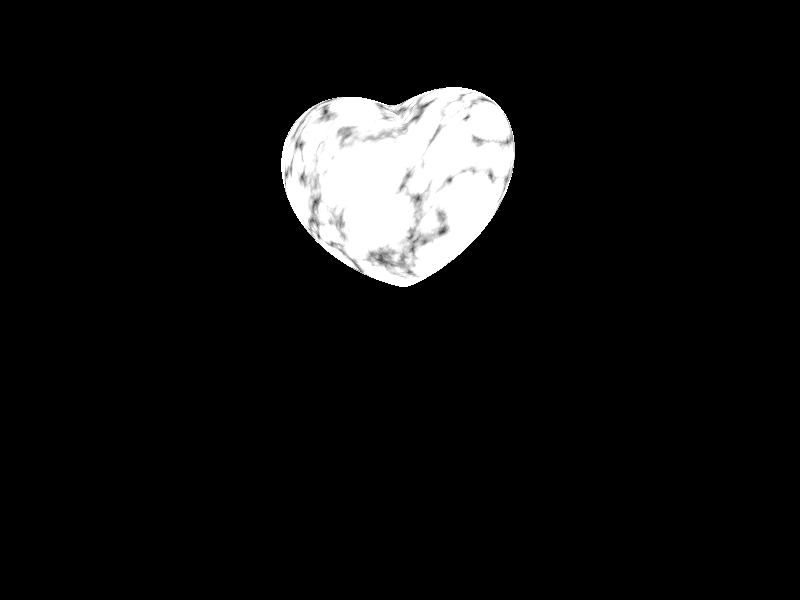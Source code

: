 #include "colors.inc"
#include "stones.inc"
#include "functions.inc"

global_settings {
   assumed_gamma 1.5
   noise_generator 2
}

//box {
//   <-0.5, -0.5, -0.5>, <0.5, 0.5, 0.5>
//
//   texture { T_Stone15 }
//
//   scale 1
//   rotate <0, 0, 0>
//}

isosurface { //-------------------------
    function { f_heart( x,y,z, -0.15)}
    threshold 0
    accuracy 0.0001
    max_gradient 100
    contained_by { box{<-1.1,-1.5,-1.1>,<1.1,1.22,1.5>}}

    //texture { pigment { color rgb<1,0.7,0.1>}
    //    finish { phong 1 specular 0.3}
    //} // end of texture
    texture { T_Stone15 }
    scale <1,1,1>*1.0
    rotate <-90, 90, 0>
    translate <0,1.3,0>
} // end of isosurface ----------------

light_source {
   <4, 5, 6>, rgb <1, 1, 1>
}

camera {
   perspective
   location <1.0, 5.0, 5.0>
   sky <0, 1, 0>
   direction <0, 0, 1>
   right <1.33333, 0, 0>
   up <0, 1, 0>
   look_at <0, 0, 0>
}

